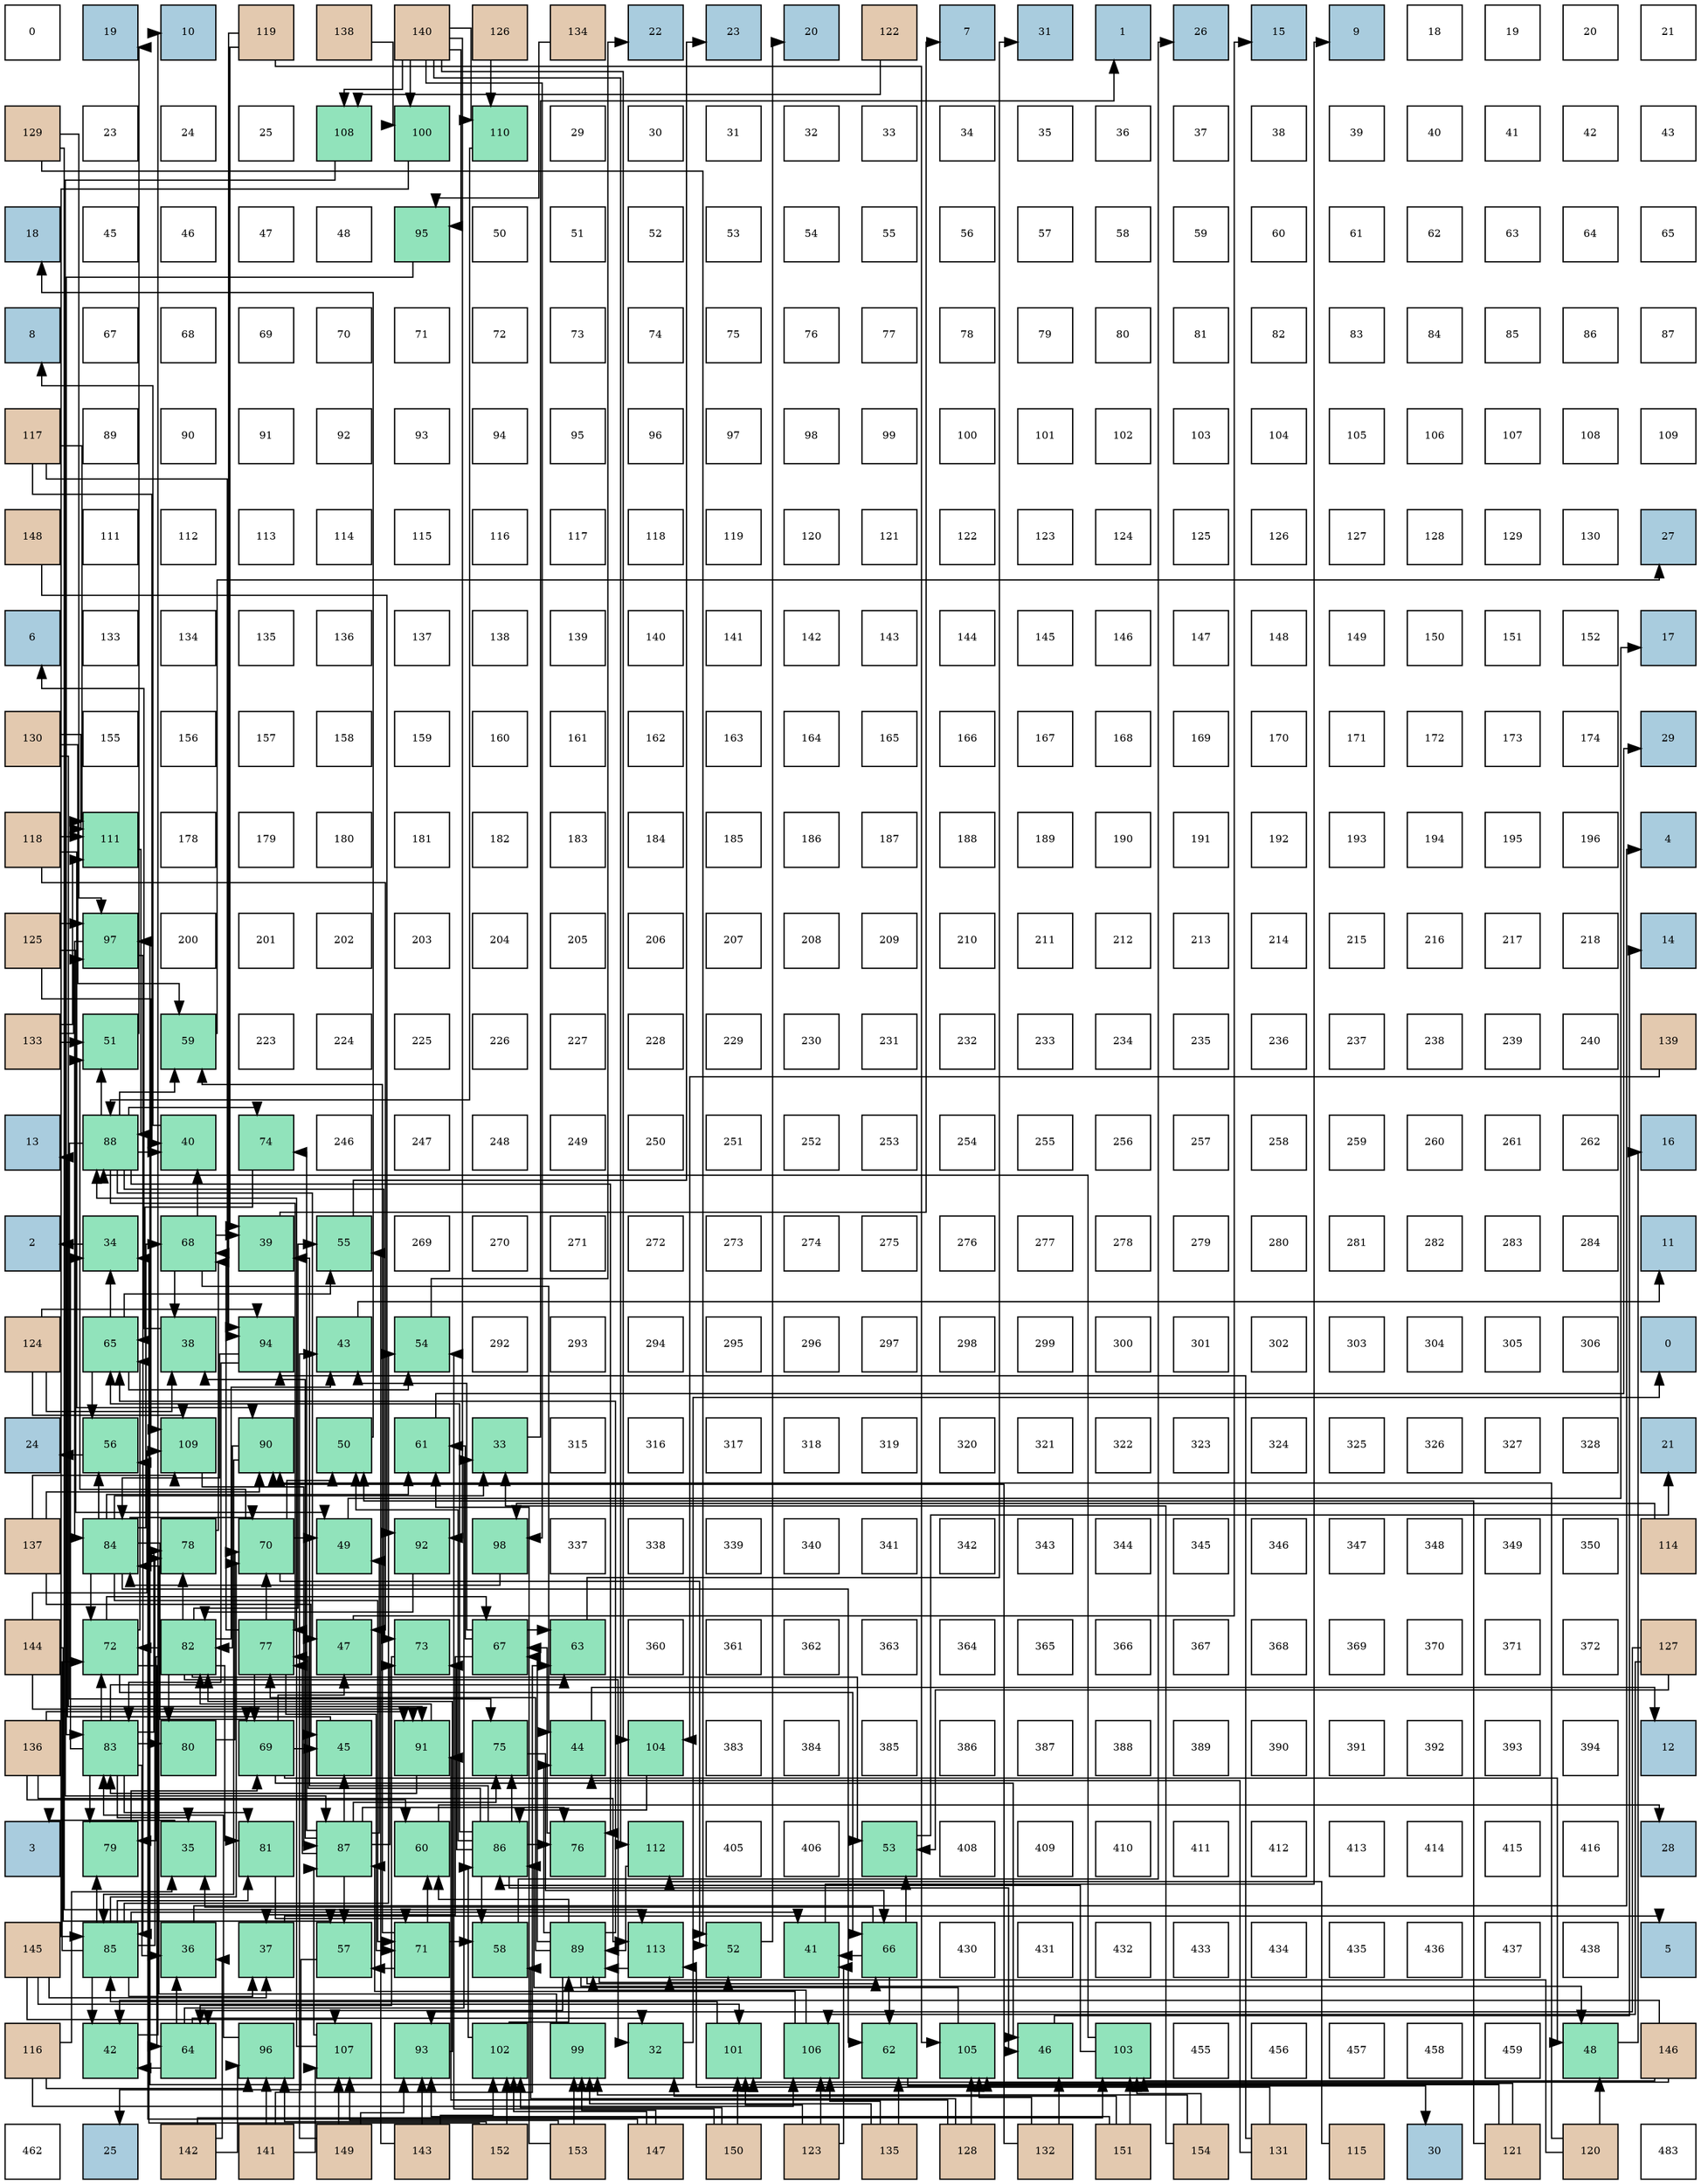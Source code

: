 digraph layout{
 rankdir=TB;
 splines=ortho;
 node [style=filled shape=square fixedsize=true width=0.6];
0[label="0", fontsize=8, fillcolor="#ffffff"];
1[label="19", fontsize=8, fillcolor="#a9ccde"];
2[label="10", fontsize=8, fillcolor="#a9ccde"];
3[label="119", fontsize=8, fillcolor="#e3c9af"];
4[label="138", fontsize=8, fillcolor="#e3c9af"];
5[label="140", fontsize=8, fillcolor="#e3c9af"];
6[label="126", fontsize=8, fillcolor="#e3c9af"];
7[label="134", fontsize=8, fillcolor="#e3c9af"];
8[label="22", fontsize=8, fillcolor="#a9ccde"];
9[label="23", fontsize=8, fillcolor="#a9ccde"];
10[label="20", fontsize=8, fillcolor="#a9ccde"];
11[label="122", fontsize=8, fillcolor="#e3c9af"];
12[label="7", fontsize=8, fillcolor="#a9ccde"];
13[label="31", fontsize=8, fillcolor="#a9ccde"];
14[label="1", fontsize=8, fillcolor="#a9ccde"];
15[label="26", fontsize=8, fillcolor="#a9ccde"];
16[label="15", fontsize=8, fillcolor="#a9ccde"];
17[label="9", fontsize=8, fillcolor="#a9ccde"];
18[label="18", fontsize=8, fillcolor="#ffffff"];
19[label="19", fontsize=8, fillcolor="#ffffff"];
20[label="20", fontsize=8, fillcolor="#ffffff"];
21[label="21", fontsize=8, fillcolor="#ffffff"];
22[label="129", fontsize=8, fillcolor="#e3c9af"];
23[label="23", fontsize=8, fillcolor="#ffffff"];
24[label="24", fontsize=8, fillcolor="#ffffff"];
25[label="25", fontsize=8, fillcolor="#ffffff"];
26[label="108", fontsize=8, fillcolor="#91e3bb"];
27[label="100", fontsize=8, fillcolor="#91e3bb"];
28[label="110", fontsize=8, fillcolor="#91e3bb"];
29[label="29", fontsize=8, fillcolor="#ffffff"];
30[label="30", fontsize=8, fillcolor="#ffffff"];
31[label="31", fontsize=8, fillcolor="#ffffff"];
32[label="32", fontsize=8, fillcolor="#ffffff"];
33[label="33", fontsize=8, fillcolor="#ffffff"];
34[label="34", fontsize=8, fillcolor="#ffffff"];
35[label="35", fontsize=8, fillcolor="#ffffff"];
36[label="36", fontsize=8, fillcolor="#ffffff"];
37[label="37", fontsize=8, fillcolor="#ffffff"];
38[label="38", fontsize=8, fillcolor="#ffffff"];
39[label="39", fontsize=8, fillcolor="#ffffff"];
40[label="40", fontsize=8, fillcolor="#ffffff"];
41[label="41", fontsize=8, fillcolor="#ffffff"];
42[label="42", fontsize=8, fillcolor="#ffffff"];
43[label="43", fontsize=8, fillcolor="#ffffff"];
44[label="18", fontsize=8, fillcolor="#a9ccde"];
45[label="45", fontsize=8, fillcolor="#ffffff"];
46[label="46", fontsize=8, fillcolor="#ffffff"];
47[label="47", fontsize=8, fillcolor="#ffffff"];
48[label="48", fontsize=8, fillcolor="#ffffff"];
49[label="95", fontsize=8, fillcolor="#91e3bb"];
50[label="50", fontsize=8, fillcolor="#ffffff"];
51[label="51", fontsize=8, fillcolor="#ffffff"];
52[label="52", fontsize=8, fillcolor="#ffffff"];
53[label="53", fontsize=8, fillcolor="#ffffff"];
54[label="54", fontsize=8, fillcolor="#ffffff"];
55[label="55", fontsize=8, fillcolor="#ffffff"];
56[label="56", fontsize=8, fillcolor="#ffffff"];
57[label="57", fontsize=8, fillcolor="#ffffff"];
58[label="58", fontsize=8, fillcolor="#ffffff"];
59[label="59", fontsize=8, fillcolor="#ffffff"];
60[label="60", fontsize=8, fillcolor="#ffffff"];
61[label="61", fontsize=8, fillcolor="#ffffff"];
62[label="62", fontsize=8, fillcolor="#ffffff"];
63[label="63", fontsize=8, fillcolor="#ffffff"];
64[label="64", fontsize=8, fillcolor="#ffffff"];
65[label="65", fontsize=8, fillcolor="#ffffff"];
66[label="8", fontsize=8, fillcolor="#a9ccde"];
67[label="67", fontsize=8, fillcolor="#ffffff"];
68[label="68", fontsize=8, fillcolor="#ffffff"];
69[label="69", fontsize=8, fillcolor="#ffffff"];
70[label="70", fontsize=8, fillcolor="#ffffff"];
71[label="71", fontsize=8, fillcolor="#ffffff"];
72[label="72", fontsize=8, fillcolor="#ffffff"];
73[label="73", fontsize=8, fillcolor="#ffffff"];
74[label="74", fontsize=8, fillcolor="#ffffff"];
75[label="75", fontsize=8, fillcolor="#ffffff"];
76[label="76", fontsize=8, fillcolor="#ffffff"];
77[label="77", fontsize=8, fillcolor="#ffffff"];
78[label="78", fontsize=8, fillcolor="#ffffff"];
79[label="79", fontsize=8, fillcolor="#ffffff"];
80[label="80", fontsize=8, fillcolor="#ffffff"];
81[label="81", fontsize=8, fillcolor="#ffffff"];
82[label="82", fontsize=8, fillcolor="#ffffff"];
83[label="83", fontsize=8, fillcolor="#ffffff"];
84[label="84", fontsize=8, fillcolor="#ffffff"];
85[label="85", fontsize=8, fillcolor="#ffffff"];
86[label="86", fontsize=8, fillcolor="#ffffff"];
87[label="87", fontsize=8, fillcolor="#ffffff"];
88[label="117", fontsize=8, fillcolor="#e3c9af"];
89[label="89", fontsize=8, fillcolor="#ffffff"];
90[label="90", fontsize=8, fillcolor="#ffffff"];
91[label="91", fontsize=8, fillcolor="#ffffff"];
92[label="92", fontsize=8, fillcolor="#ffffff"];
93[label="93", fontsize=8, fillcolor="#ffffff"];
94[label="94", fontsize=8, fillcolor="#ffffff"];
95[label="95", fontsize=8, fillcolor="#ffffff"];
96[label="96", fontsize=8, fillcolor="#ffffff"];
97[label="97", fontsize=8, fillcolor="#ffffff"];
98[label="98", fontsize=8, fillcolor="#ffffff"];
99[label="99", fontsize=8, fillcolor="#ffffff"];
100[label="100", fontsize=8, fillcolor="#ffffff"];
101[label="101", fontsize=8, fillcolor="#ffffff"];
102[label="102", fontsize=8, fillcolor="#ffffff"];
103[label="103", fontsize=8, fillcolor="#ffffff"];
104[label="104", fontsize=8, fillcolor="#ffffff"];
105[label="105", fontsize=8, fillcolor="#ffffff"];
106[label="106", fontsize=8, fillcolor="#ffffff"];
107[label="107", fontsize=8, fillcolor="#ffffff"];
108[label="108", fontsize=8, fillcolor="#ffffff"];
109[label="109", fontsize=8, fillcolor="#ffffff"];
110[label="148", fontsize=8, fillcolor="#e3c9af"];
111[label="111", fontsize=8, fillcolor="#ffffff"];
112[label="112", fontsize=8, fillcolor="#ffffff"];
113[label="113", fontsize=8, fillcolor="#ffffff"];
114[label="114", fontsize=8, fillcolor="#ffffff"];
115[label="115", fontsize=8, fillcolor="#ffffff"];
116[label="116", fontsize=8, fillcolor="#ffffff"];
117[label="117", fontsize=8, fillcolor="#ffffff"];
118[label="118", fontsize=8, fillcolor="#ffffff"];
119[label="119", fontsize=8, fillcolor="#ffffff"];
120[label="120", fontsize=8, fillcolor="#ffffff"];
121[label="121", fontsize=8, fillcolor="#ffffff"];
122[label="122", fontsize=8, fillcolor="#ffffff"];
123[label="123", fontsize=8, fillcolor="#ffffff"];
124[label="124", fontsize=8, fillcolor="#ffffff"];
125[label="125", fontsize=8, fillcolor="#ffffff"];
126[label="126", fontsize=8, fillcolor="#ffffff"];
127[label="127", fontsize=8, fillcolor="#ffffff"];
128[label="128", fontsize=8, fillcolor="#ffffff"];
129[label="129", fontsize=8, fillcolor="#ffffff"];
130[label="130", fontsize=8, fillcolor="#ffffff"];
131[label="27", fontsize=8, fillcolor="#a9ccde"];
132[label="6", fontsize=8, fillcolor="#a9ccde"];
133[label="133", fontsize=8, fillcolor="#ffffff"];
134[label="134", fontsize=8, fillcolor="#ffffff"];
135[label="135", fontsize=8, fillcolor="#ffffff"];
136[label="136", fontsize=8, fillcolor="#ffffff"];
137[label="137", fontsize=8, fillcolor="#ffffff"];
138[label="138", fontsize=8, fillcolor="#ffffff"];
139[label="139", fontsize=8, fillcolor="#ffffff"];
140[label="140", fontsize=8, fillcolor="#ffffff"];
141[label="141", fontsize=8, fillcolor="#ffffff"];
142[label="142", fontsize=8, fillcolor="#ffffff"];
143[label="143", fontsize=8, fillcolor="#ffffff"];
144[label="144", fontsize=8, fillcolor="#ffffff"];
145[label="145", fontsize=8, fillcolor="#ffffff"];
146[label="146", fontsize=8, fillcolor="#ffffff"];
147[label="147", fontsize=8, fillcolor="#ffffff"];
148[label="148", fontsize=8, fillcolor="#ffffff"];
149[label="149", fontsize=8, fillcolor="#ffffff"];
150[label="150", fontsize=8, fillcolor="#ffffff"];
151[label="151", fontsize=8, fillcolor="#ffffff"];
152[label="152", fontsize=8, fillcolor="#ffffff"];
153[label="17", fontsize=8, fillcolor="#a9ccde"];
154[label="130", fontsize=8, fillcolor="#e3c9af"];
155[label="155", fontsize=8, fillcolor="#ffffff"];
156[label="156", fontsize=8, fillcolor="#ffffff"];
157[label="157", fontsize=8, fillcolor="#ffffff"];
158[label="158", fontsize=8, fillcolor="#ffffff"];
159[label="159", fontsize=8, fillcolor="#ffffff"];
160[label="160", fontsize=8, fillcolor="#ffffff"];
161[label="161", fontsize=8, fillcolor="#ffffff"];
162[label="162", fontsize=8, fillcolor="#ffffff"];
163[label="163", fontsize=8, fillcolor="#ffffff"];
164[label="164", fontsize=8, fillcolor="#ffffff"];
165[label="165", fontsize=8, fillcolor="#ffffff"];
166[label="166", fontsize=8, fillcolor="#ffffff"];
167[label="167", fontsize=8, fillcolor="#ffffff"];
168[label="168", fontsize=8, fillcolor="#ffffff"];
169[label="169", fontsize=8, fillcolor="#ffffff"];
170[label="170", fontsize=8, fillcolor="#ffffff"];
171[label="171", fontsize=8, fillcolor="#ffffff"];
172[label="172", fontsize=8, fillcolor="#ffffff"];
173[label="173", fontsize=8, fillcolor="#ffffff"];
174[label="174", fontsize=8, fillcolor="#ffffff"];
175[label="29", fontsize=8, fillcolor="#a9ccde"];
176[label="118", fontsize=8, fillcolor="#e3c9af"];
177[label="111", fontsize=8, fillcolor="#91e3bb"];
178[label="178", fontsize=8, fillcolor="#ffffff"];
179[label="179", fontsize=8, fillcolor="#ffffff"];
180[label="180", fontsize=8, fillcolor="#ffffff"];
181[label="181", fontsize=8, fillcolor="#ffffff"];
182[label="182", fontsize=8, fillcolor="#ffffff"];
183[label="183", fontsize=8, fillcolor="#ffffff"];
184[label="184", fontsize=8, fillcolor="#ffffff"];
185[label="185", fontsize=8, fillcolor="#ffffff"];
186[label="186", fontsize=8, fillcolor="#ffffff"];
187[label="187", fontsize=8, fillcolor="#ffffff"];
188[label="188", fontsize=8, fillcolor="#ffffff"];
189[label="189", fontsize=8, fillcolor="#ffffff"];
190[label="190", fontsize=8, fillcolor="#ffffff"];
191[label="191", fontsize=8, fillcolor="#ffffff"];
192[label="192", fontsize=8, fillcolor="#ffffff"];
193[label="193", fontsize=8, fillcolor="#ffffff"];
194[label="194", fontsize=8, fillcolor="#ffffff"];
195[label="195", fontsize=8, fillcolor="#ffffff"];
196[label="196", fontsize=8, fillcolor="#ffffff"];
197[label="4", fontsize=8, fillcolor="#a9ccde"];
198[label="125", fontsize=8, fillcolor="#e3c9af"];
199[label="97", fontsize=8, fillcolor="#91e3bb"];
200[label="200", fontsize=8, fillcolor="#ffffff"];
201[label="201", fontsize=8, fillcolor="#ffffff"];
202[label="202", fontsize=8, fillcolor="#ffffff"];
203[label="203", fontsize=8, fillcolor="#ffffff"];
204[label="204", fontsize=8, fillcolor="#ffffff"];
205[label="205", fontsize=8, fillcolor="#ffffff"];
206[label="206", fontsize=8, fillcolor="#ffffff"];
207[label="207", fontsize=8, fillcolor="#ffffff"];
208[label="208", fontsize=8, fillcolor="#ffffff"];
209[label="209", fontsize=8, fillcolor="#ffffff"];
210[label="210", fontsize=8, fillcolor="#ffffff"];
211[label="211", fontsize=8, fillcolor="#ffffff"];
212[label="212", fontsize=8, fillcolor="#ffffff"];
213[label="213", fontsize=8, fillcolor="#ffffff"];
214[label="214", fontsize=8, fillcolor="#ffffff"];
215[label="215", fontsize=8, fillcolor="#ffffff"];
216[label="216", fontsize=8, fillcolor="#ffffff"];
217[label="217", fontsize=8, fillcolor="#ffffff"];
218[label="218", fontsize=8, fillcolor="#ffffff"];
219[label="14", fontsize=8, fillcolor="#a9ccde"];
220[label="133", fontsize=8, fillcolor="#e3c9af"];
221[label="51", fontsize=8, fillcolor="#91e3bb"];
222[label="59", fontsize=8, fillcolor="#91e3bb"];
223[label="223", fontsize=8, fillcolor="#ffffff"];
224[label="224", fontsize=8, fillcolor="#ffffff"];
225[label="225", fontsize=8, fillcolor="#ffffff"];
226[label="226", fontsize=8, fillcolor="#ffffff"];
227[label="227", fontsize=8, fillcolor="#ffffff"];
228[label="228", fontsize=8, fillcolor="#ffffff"];
229[label="229", fontsize=8, fillcolor="#ffffff"];
230[label="230", fontsize=8, fillcolor="#ffffff"];
231[label="231", fontsize=8, fillcolor="#ffffff"];
232[label="232", fontsize=8, fillcolor="#ffffff"];
233[label="233", fontsize=8, fillcolor="#ffffff"];
234[label="234", fontsize=8, fillcolor="#ffffff"];
235[label="235", fontsize=8, fillcolor="#ffffff"];
236[label="236", fontsize=8, fillcolor="#ffffff"];
237[label="237", fontsize=8, fillcolor="#ffffff"];
238[label="238", fontsize=8, fillcolor="#ffffff"];
239[label="239", fontsize=8, fillcolor="#ffffff"];
240[label="240", fontsize=8, fillcolor="#ffffff"];
241[label="139", fontsize=8, fillcolor="#e3c9af"];
242[label="13", fontsize=8, fillcolor="#a9ccde"];
243[label="88", fontsize=8, fillcolor="#91e3bb"];
244[label="40", fontsize=8, fillcolor="#91e3bb"];
245[label="74", fontsize=8, fillcolor="#91e3bb"];
246[label="246", fontsize=8, fillcolor="#ffffff"];
247[label="247", fontsize=8, fillcolor="#ffffff"];
248[label="248", fontsize=8, fillcolor="#ffffff"];
249[label="249", fontsize=8, fillcolor="#ffffff"];
250[label="250", fontsize=8, fillcolor="#ffffff"];
251[label="251", fontsize=8, fillcolor="#ffffff"];
252[label="252", fontsize=8, fillcolor="#ffffff"];
253[label="253", fontsize=8, fillcolor="#ffffff"];
254[label="254", fontsize=8, fillcolor="#ffffff"];
255[label="255", fontsize=8, fillcolor="#ffffff"];
256[label="256", fontsize=8, fillcolor="#ffffff"];
257[label="257", fontsize=8, fillcolor="#ffffff"];
258[label="258", fontsize=8, fillcolor="#ffffff"];
259[label="259", fontsize=8, fillcolor="#ffffff"];
260[label="260", fontsize=8, fillcolor="#ffffff"];
261[label="261", fontsize=8, fillcolor="#ffffff"];
262[label="262", fontsize=8, fillcolor="#ffffff"];
263[label="16", fontsize=8, fillcolor="#a9ccde"];
264[label="2", fontsize=8, fillcolor="#a9ccde"];
265[label="34", fontsize=8, fillcolor="#91e3bb"];
266[label="68", fontsize=8, fillcolor="#91e3bb"];
267[label="39", fontsize=8, fillcolor="#91e3bb"];
268[label="55", fontsize=8, fillcolor="#91e3bb"];
269[label="269", fontsize=8, fillcolor="#ffffff"];
270[label="270", fontsize=8, fillcolor="#ffffff"];
271[label="271", fontsize=8, fillcolor="#ffffff"];
272[label="272", fontsize=8, fillcolor="#ffffff"];
273[label="273", fontsize=8, fillcolor="#ffffff"];
274[label="274", fontsize=8, fillcolor="#ffffff"];
275[label="275", fontsize=8, fillcolor="#ffffff"];
276[label="276", fontsize=8, fillcolor="#ffffff"];
277[label="277", fontsize=8, fillcolor="#ffffff"];
278[label="278", fontsize=8, fillcolor="#ffffff"];
279[label="279", fontsize=8, fillcolor="#ffffff"];
280[label="280", fontsize=8, fillcolor="#ffffff"];
281[label="281", fontsize=8, fillcolor="#ffffff"];
282[label="282", fontsize=8, fillcolor="#ffffff"];
283[label="283", fontsize=8, fillcolor="#ffffff"];
284[label="284", fontsize=8, fillcolor="#ffffff"];
285[label="11", fontsize=8, fillcolor="#a9ccde"];
286[label="124", fontsize=8, fillcolor="#e3c9af"];
287[label="65", fontsize=8, fillcolor="#91e3bb"];
288[label="38", fontsize=8, fillcolor="#91e3bb"];
289[label="94", fontsize=8, fillcolor="#91e3bb"];
290[label="43", fontsize=8, fillcolor="#91e3bb"];
291[label="54", fontsize=8, fillcolor="#91e3bb"];
292[label="292", fontsize=8, fillcolor="#ffffff"];
293[label="293", fontsize=8, fillcolor="#ffffff"];
294[label="294", fontsize=8, fillcolor="#ffffff"];
295[label="295", fontsize=8, fillcolor="#ffffff"];
296[label="296", fontsize=8, fillcolor="#ffffff"];
297[label="297", fontsize=8, fillcolor="#ffffff"];
298[label="298", fontsize=8, fillcolor="#ffffff"];
299[label="299", fontsize=8, fillcolor="#ffffff"];
300[label="300", fontsize=8, fillcolor="#ffffff"];
301[label="301", fontsize=8, fillcolor="#ffffff"];
302[label="302", fontsize=8, fillcolor="#ffffff"];
303[label="303", fontsize=8, fillcolor="#ffffff"];
304[label="304", fontsize=8, fillcolor="#ffffff"];
305[label="305", fontsize=8, fillcolor="#ffffff"];
306[label="306", fontsize=8, fillcolor="#ffffff"];
307[label="0", fontsize=8, fillcolor="#a9ccde"];
308[label="24", fontsize=8, fillcolor="#a9ccde"];
309[label="56", fontsize=8, fillcolor="#91e3bb"];
310[label="109", fontsize=8, fillcolor="#91e3bb"];
311[label="90", fontsize=8, fillcolor="#91e3bb"];
312[label="50", fontsize=8, fillcolor="#91e3bb"];
313[label="61", fontsize=8, fillcolor="#91e3bb"];
314[label="33", fontsize=8, fillcolor="#91e3bb"];
315[label="315", fontsize=8, fillcolor="#ffffff"];
316[label="316", fontsize=8, fillcolor="#ffffff"];
317[label="317", fontsize=8, fillcolor="#ffffff"];
318[label="318", fontsize=8, fillcolor="#ffffff"];
319[label="319", fontsize=8, fillcolor="#ffffff"];
320[label="320", fontsize=8, fillcolor="#ffffff"];
321[label="321", fontsize=8, fillcolor="#ffffff"];
322[label="322", fontsize=8, fillcolor="#ffffff"];
323[label="323", fontsize=8, fillcolor="#ffffff"];
324[label="324", fontsize=8, fillcolor="#ffffff"];
325[label="325", fontsize=8, fillcolor="#ffffff"];
326[label="326", fontsize=8, fillcolor="#ffffff"];
327[label="327", fontsize=8, fillcolor="#ffffff"];
328[label="328", fontsize=8, fillcolor="#ffffff"];
329[label="21", fontsize=8, fillcolor="#a9ccde"];
330[label="137", fontsize=8, fillcolor="#e3c9af"];
331[label="84", fontsize=8, fillcolor="#91e3bb"];
332[label="78", fontsize=8, fillcolor="#91e3bb"];
333[label="70", fontsize=8, fillcolor="#91e3bb"];
334[label="49", fontsize=8, fillcolor="#91e3bb"];
335[label="92", fontsize=8, fillcolor="#91e3bb"];
336[label="98", fontsize=8, fillcolor="#91e3bb"];
337[label="337", fontsize=8, fillcolor="#ffffff"];
338[label="338", fontsize=8, fillcolor="#ffffff"];
339[label="339", fontsize=8, fillcolor="#ffffff"];
340[label="340", fontsize=8, fillcolor="#ffffff"];
341[label="341", fontsize=8, fillcolor="#ffffff"];
342[label="342", fontsize=8, fillcolor="#ffffff"];
343[label="343", fontsize=8, fillcolor="#ffffff"];
344[label="344", fontsize=8, fillcolor="#ffffff"];
345[label="345", fontsize=8, fillcolor="#ffffff"];
346[label="346", fontsize=8, fillcolor="#ffffff"];
347[label="347", fontsize=8, fillcolor="#ffffff"];
348[label="348", fontsize=8, fillcolor="#ffffff"];
349[label="349", fontsize=8, fillcolor="#ffffff"];
350[label="350", fontsize=8, fillcolor="#ffffff"];
351[label="114", fontsize=8, fillcolor="#e3c9af"];
352[label="144", fontsize=8, fillcolor="#e3c9af"];
353[label="72", fontsize=8, fillcolor="#91e3bb"];
354[label="82", fontsize=8, fillcolor="#91e3bb"];
355[label="77", fontsize=8, fillcolor="#91e3bb"];
356[label="47", fontsize=8, fillcolor="#91e3bb"];
357[label="73", fontsize=8, fillcolor="#91e3bb"];
358[label="67", fontsize=8, fillcolor="#91e3bb"];
359[label="63", fontsize=8, fillcolor="#91e3bb"];
360[label="360", fontsize=8, fillcolor="#ffffff"];
361[label="361", fontsize=8, fillcolor="#ffffff"];
362[label="362", fontsize=8, fillcolor="#ffffff"];
363[label="363", fontsize=8, fillcolor="#ffffff"];
364[label="364", fontsize=8, fillcolor="#ffffff"];
365[label="365", fontsize=8, fillcolor="#ffffff"];
366[label="366", fontsize=8, fillcolor="#ffffff"];
367[label="367", fontsize=8, fillcolor="#ffffff"];
368[label="368", fontsize=8, fillcolor="#ffffff"];
369[label="369", fontsize=8, fillcolor="#ffffff"];
370[label="370", fontsize=8, fillcolor="#ffffff"];
371[label="371", fontsize=8, fillcolor="#ffffff"];
372[label="372", fontsize=8, fillcolor="#ffffff"];
373[label="127", fontsize=8, fillcolor="#e3c9af"];
374[label="136", fontsize=8, fillcolor="#e3c9af"];
375[label="83", fontsize=8, fillcolor="#91e3bb"];
376[label="80", fontsize=8, fillcolor="#91e3bb"];
377[label="69", fontsize=8, fillcolor="#91e3bb"];
378[label="45", fontsize=8, fillcolor="#91e3bb"];
379[label="91", fontsize=8, fillcolor="#91e3bb"];
380[label="75", fontsize=8, fillcolor="#91e3bb"];
381[label="44", fontsize=8, fillcolor="#91e3bb"];
382[label="104", fontsize=8, fillcolor="#91e3bb"];
383[label="383", fontsize=8, fillcolor="#ffffff"];
384[label="384", fontsize=8, fillcolor="#ffffff"];
385[label="385", fontsize=8, fillcolor="#ffffff"];
386[label="386", fontsize=8, fillcolor="#ffffff"];
387[label="387", fontsize=8, fillcolor="#ffffff"];
388[label="388", fontsize=8, fillcolor="#ffffff"];
389[label="389", fontsize=8, fillcolor="#ffffff"];
390[label="390", fontsize=8, fillcolor="#ffffff"];
391[label="391", fontsize=8, fillcolor="#ffffff"];
392[label="392", fontsize=8, fillcolor="#ffffff"];
393[label="393", fontsize=8, fillcolor="#ffffff"];
394[label="394", fontsize=8, fillcolor="#ffffff"];
395[label="12", fontsize=8, fillcolor="#a9ccde"];
396[label="3", fontsize=8, fillcolor="#a9ccde"];
397[label="79", fontsize=8, fillcolor="#91e3bb"];
398[label="35", fontsize=8, fillcolor="#91e3bb"];
399[label="81", fontsize=8, fillcolor="#91e3bb"];
400[label="87", fontsize=8, fillcolor="#91e3bb"];
401[label="60", fontsize=8, fillcolor="#91e3bb"];
402[label="86", fontsize=8, fillcolor="#91e3bb"];
403[label="76", fontsize=8, fillcolor="#91e3bb"];
404[label="112", fontsize=8, fillcolor="#91e3bb"];
405[label="405", fontsize=8, fillcolor="#ffffff"];
406[label="406", fontsize=8, fillcolor="#ffffff"];
407[label="53", fontsize=8, fillcolor="#91e3bb"];
408[label="408", fontsize=8, fillcolor="#ffffff"];
409[label="409", fontsize=8, fillcolor="#ffffff"];
410[label="410", fontsize=8, fillcolor="#ffffff"];
411[label="411", fontsize=8, fillcolor="#ffffff"];
412[label="412", fontsize=8, fillcolor="#ffffff"];
413[label="413", fontsize=8, fillcolor="#ffffff"];
414[label="414", fontsize=8, fillcolor="#ffffff"];
415[label="415", fontsize=8, fillcolor="#ffffff"];
416[label="416", fontsize=8, fillcolor="#ffffff"];
417[label="28", fontsize=8, fillcolor="#a9ccde"];
418[label="145", fontsize=8, fillcolor="#e3c9af"];
419[label="85", fontsize=8, fillcolor="#91e3bb"];
420[label="36", fontsize=8, fillcolor="#91e3bb"];
421[label="37", fontsize=8, fillcolor="#91e3bb"];
422[label="57", fontsize=8, fillcolor="#91e3bb"];
423[label="71", fontsize=8, fillcolor="#91e3bb"];
424[label="58", fontsize=8, fillcolor="#91e3bb"];
425[label="89", fontsize=8, fillcolor="#91e3bb"];
426[label="113", fontsize=8, fillcolor="#91e3bb"];
427[label="52", fontsize=8, fillcolor="#91e3bb"];
428[label="41", fontsize=8, fillcolor="#91e3bb"];
429[label="66", fontsize=8, fillcolor="#91e3bb"];
430[label="430", fontsize=8, fillcolor="#ffffff"];
431[label="431", fontsize=8, fillcolor="#ffffff"];
432[label="432", fontsize=8, fillcolor="#ffffff"];
433[label="433", fontsize=8, fillcolor="#ffffff"];
434[label="434", fontsize=8, fillcolor="#ffffff"];
435[label="435", fontsize=8, fillcolor="#ffffff"];
436[label="436", fontsize=8, fillcolor="#ffffff"];
437[label="437", fontsize=8, fillcolor="#ffffff"];
438[label="438", fontsize=8, fillcolor="#ffffff"];
439[label="5", fontsize=8, fillcolor="#a9ccde"];
440[label="116", fontsize=8, fillcolor="#e3c9af"];
441[label="42", fontsize=8, fillcolor="#91e3bb"];
442[label="64", fontsize=8, fillcolor="#91e3bb"];
443[label="96", fontsize=8, fillcolor="#91e3bb"];
444[label="107", fontsize=8, fillcolor="#91e3bb"];
445[label="93", fontsize=8, fillcolor="#91e3bb"];
446[label="102", fontsize=8, fillcolor="#91e3bb"];
447[label="99", fontsize=8, fillcolor="#91e3bb"];
448[label="32", fontsize=8, fillcolor="#91e3bb"];
449[label="101", fontsize=8, fillcolor="#91e3bb"];
450[label="106", fontsize=8, fillcolor="#91e3bb"];
451[label="62", fontsize=8, fillcolor="#91e3bb"];
452[label="105", fontsize=8, fillcolor="#91e3bb"];
453[label="46", fontsize=8, fillcolor="#91e3bb"];
454[label="103", fontsize=8, fillcolor="#91e3bb"];
455[label="455", fontsize=8, fillcolor="#ffffff"];
456[label="456", fontsize=8, fillcolor="#ffffff"];
457[label="457", fontsize=8, fillcolor="#ffffff"];
458[label="458", fontsize=8, fillcolor="#ffffff"];
459[label="459", fontsize=8, fillcolor="#ffffff"];
460[label="48", fontsize=8, fillcolor="#91e3bb"];
461[label="146", fontsize=8, fillcolor="#e3c9af"];
462[label="462", fontsize=8, fillcolor="#ffffff"];
463[label="25", fontsize=8, fillcolor="#a9ccde"];
464[label="142", fontsize=8, fillcolor="#e3c9af"];
465[label="141", fontsize=8, fillcolor="#e3c9af"];
466[label="149", fontsize=8, fillcolor="#e3c9af"];
467[label="143", fontsize=8, fillcolor="#e3c9af"];
468[label="152", fontsize=8, fillcolor="#e3c9af"];
469[label="153", fontsize=8, fillcolor="#e3c9af"];
470[label="147", fontsize=8, fillcolor="#e3c9af"];
471[label="150", fontsize=8, fillcolor="#e3c9af"];
472[label="123", fontsize=8, fillcolor="#e3c9af"];
473[label="135", fontsize=8, fillcolor="#e3c9af"];
474[label="128", fontsize=8, fillcolor="#e3c9af"];
475[label="132", fontsize=8, fillcolor="#e3c9af"];
476[label="151", fontsize=8, fillcolor="#e3c9af"];
477[label="154", fontsize=8, fillcolor="#e3c9af"];
478[label="131", fontsize=8, fillcolor="#e3c9af"];
479[label="115", fontsize=8, fillcolor="#e3c9af"];
480[label="30", fontsize=8, fillcolor="#a9ccde"];
481[label="121", fontsize=8, fillcolor="#e3c9af"];
482[label="120", fontsize=8, fillcolor="#e3c9af"];
483[label="483", fontsize=8, fillcolor="#ffffff"];
edge [constraint=false, style=vis];448 -> 307;
314 -> 14;
265 -> 264;
398 -> 396;
420 -> 197;
421 -> 439;
288 -> 132;
267 -> 12;
244 -> 66;
428 -> 17;
441 -> 2;
290 -> 285;
381 -> 395;
378 -> 242;
453 -> 219;
356 -> 16;
460 -> 263;
334 -> 153;
312 -> 44;
221 -> 1;
427 -> 10;
407 -> 329;
291 -> 8;
268 -> 9;
309 -> 308;
422 -> 463;
424 -> 15;
222 -> 131;
401 -> 417;
313 -> 175;
451 -> 480;
359 -> 13;
442 -> 448;
442 -> 314;
442 -> 420;
442 -> 441;
287 -> 265;
287 -> 291;
287 -> 268;
287 -> 309;
429 -> 398;
429 -> 428;
429 -> 407;
429 -> 451;
358 -> 421;
358 -> 290;
358 -> 313;
358 -> 359;
266 -> 288;
266 -> 267;
266 -> 244;
266 -> 381;
377 -> 378;
377 -> 453;
377 -> 356;
377 -> 460;
333 -> 334;
333 -> 312;
333 -> 221;
333 -> 427;
423 -> 422;
423 -> 424;
423 -> 222;
423 -> 401;
353 -> 442;
353 -> 287;
353 -> 429;
353 -> 358;
357 -> 442;
245 -> 287;
380 -> 429;
403 -> 358;
355 -> 266;
355 -> 377;
355 -> 333;
355 -> 423;
332 -> 266;
397 -> 377;
376 -> 333;
399 -> 423;
354 -> 448;
354 -> 290;
354 -> 407;
354 -> 268;
354 -> 353;
354 -> 332;
354 -> 397;
354 -> 376;
354 -> 399;
375 -> 265;
375 -> 398;
375 -> 420;
375 -> 359;
375 -> 353;
375 -> 332;
375 -> 397;
375 -> 376;
375 -> 399;
331 -> 314;
331 -> 309;
331 -> 313;
331 -> 451;
331 -> 266;
331 -> 377;
331 -> 333;
331 -> 423;
331 -> 353;
419 -> 421;
419 -> 428;
419 -> 441;
419 -> 291;
419 -> 333;
419 -> 353;
419 -> 332;
419 -> 397;
419 -> 399;
402 -> 267;
402 -> 453;
402 -> 312;
402 -> 424;
402 -> 287;
402 -> 357;
402 -> 380;
402 -> 403;
402 -> 355;
400 -> 288;
400 -> 378;
400 -> 334;
400 -> 422;
400 -> 357;
400 -> 245;
400 -> 380;
400 -> 403;
400 -> 355;
243 -> 244;
243 -> 356;
243 -> 221;
243 -> 222;
243 -> 357;
243 -> 245;
243 -> 380;
243 -> 403;
243 -> 355;
425 -> 381;
425 -> 460;
425 -> 427;
425 -> 401;
425 -> 442;
425 -> 287;
425 -> 429;
425 -> 358;
425 -> 355;
311 -> 354;
311 -> 419;
379 -> 354;
379 -> 375;
335 -> 354;
445 -> 354;
289 -> 375;
289 -> 331;
49 -> 375;
443 -> 375;
199 -> 331;
199 -> 419;
336 -> 331;
447 -> 331;
27 -> 419;
449 -> 419;
446 -> 402;
446 -> 425;
454 -> 402;
454 -> 243;
382 -> 402;
452 -> 402;
450 -> 400;
450 -> 425;
444 -> 400;
444 -> 243;
26 -> 400;
310 -> 400;
28 -> 243;
177 -> 243;
404 -> 425;
426 -> 425;
351 -> 336;
479 -> 404;
440 -> 398;
440 -> 443;
440 -> 450;
88 -> 244;
88 -> 289;
88 -> 177;
176 -> 356;
176 -> 311;
176 -> 177;
3 -> 267;
3 -> 289;
3 -> 452;
482 -> 460;
482 -> 311;
482 -> 426;
481 -> 312;
481 -> 199;
481 -> 452;
11 -> 26;
472 -> 428;
472 -> 449;
472 -> 450;
286 -> 288;
286 -> 289;
286 -> 310;
198 -> 334;
198 -> 199;
198 -> 310;
6 -> 28;
373 -> 407;
373 -> 445;
373 -> 450;
474 -> 424;
474 -> 379;
474 -> 452;
22 -> 427;
22 -> 199;
22 -> 426;
154 -> 222;
154 -> 379;
154 -> 177;
478 -> 381;
478 -> 289;
478 -> 426;
475 -> 453;
475 -> 311;
475 -> 452;
220 -> 221;
220 -> 199;
220 -> 177;
7 -> 49;
473 -> 451;
473 -> 447;
473 -> 450;
374 -> 401;
374 -> 379;
374 -> 426;
330 -> 378;
330 -> 311;
330 -> 310;
4 -> 27;
241 -> 382;
5 -> 335;
5 -> 49;
5 -> 336;
5 -> 27;
5 -> 382;
5 -> 26;
5 -> 28;
5 -> 404;
465 -> 359;
465 -> 443;
465 -> 444;
464 -> 420;
464 -> 443;
464 -> 454;
467 -> 268;
467 -> 445;
467 -> 446;
352 -> 422;
352 -> 379;
352 -> 310;
418 -> 421;
418 -> 449;
418 -> 444;
461 -> 441;
461 -> 449;
461 -> 454;
470 -> 309;
470 -> 447;
470 -> 446;
110 -> 335;
466 -> 290;
466 -> 445;
466 -> 444;
471 -> 291;
471 -> 449;
471 -> 446;
476 -> 448;
476 -> 445;
476 -> 454;
468 -> 265;
468 -> 443;
468 -> 446;
469 -> 313;
469 -> 447;
469 -> 444;
477 -> 314;
477 -> 447;
477 -> 454;
edge [constraint=true, style=invis];
0 -> 22 -> 44 -> 66 -> 88 -> 110 -> 132 -> 154 -> 176 -> 198 -> 220 -> 242 -> 264 -> 286 -> 308 -> 330 -> 352 -> 374 -> 396 -> 418 -> 440 -> 462;
1 -> 23 -> 45 -> 67 -> 89 -> 111 -> 133 -> 155 -> 177 -> 199 -> 221 -> 243 -> 265 -> 287 -> 309 -> 331 -> 353 -> 375 -> 397 -> 419 -> 441 -> 463;
2 -> 24 -> 46 -> 68 -> 90 -> 112 -> 134 -> 156 -> 178 -> 200 -> 222 -> 244 -> 266 -> 288 -> 310 -> 332 -> 354 -> 376 -> 398 -> 420 -> 442 -> 464;
3 -> 25 -> 47 -> 69 -> 91 -> 113 -> 135 -> 157 -> 179 -> 201 -> 223 -> 245 -> 267 -> 289 -> 311 -> 333 -> 355 -> 377 -> 399 -> 421 -> 443 -> 465;
4 -> 26 -> 48 -> 70 -> 92 -> 114 -> 136 -> 158 -> 180 -> 202 -> 224 -> 246 -> 268 -> 290 -> 312 -> 334 -> 356 -> 378 -> 400 -> 422 -> 444 -> 466;
5 -> 27 -> 49 -> 71 -> 93 -> 115 -> 137 -> 159 -> 181 -> 203 -> 225 -> 247 -> 269 -> 291 -> 313 -> 335 -> 357 -> 379 -> 401 -> 423 -> 445 -> 467;
6 -> 28 -> 50 -> 72 -> 94 -> 116 -> 138 -> 160 -> 182 -> 204 -> 226 -> 248 -> 270 -> 292 -> 314 -> 336 -> 358 -> 380 -> 402 -> 424 -> 446 -> 468;
7 -> 29 -> 51 -> 73 -> 95 -> 117 -> 139 -> 161 -> 183 -> 205 -> 227 -> 249 -> 271 -> 293 -> 315 -> 337 -> 359 -> 381 -> 403 -> 425 -> 447 -> 469;
8 -> 30 -> 52 -> 74 -> 96 -> 118 -> 140 -> 162 -> 184 -> 206 -> 228 -> 250 -> 272 -> 294 -> 316 -> 338 -> 360 -> 382 -> 404 -> 426 -> 448 -> 470;
9 -> 31 -> 53 -> 75 -> 97 -> 119 -> 141 -> 163 -> 185 -> 207 -> 229 -> 251 -> 273 -> 295 -> 317 -> 339 -> 361 -> 383 -> 405 -> 427 -> 449 -> 471;
10 -> 32 -> 54 -> 76 -> 98 -> 120 -> 142 -> 164 -> 186 -> 208 -> 230 -> 252 -> 274 -> 296 -> 318 -> 340 -> 362 -> 384 -> 406 -> 428 -> 450 -> 472;
11 -> 33 -> 55 -> 77 -> 99 -> 121 -> 143 -> 165 -> 187 -> 209 -> 231 -> 253 -> 275 -> 297 -> 319 -> 341 -> 363 -> 385 -> 407 -> 429 -> 451 -> 473;
12 -> 34 -> 56 -> 78 -> 100 -> 122 -> 144 -> 166 -> 188 -> 210 -> 232 -> 254 -> 276 -> 298 -> 320 -> 342 -> 364 -> 386 -> 408 -> 430 -> 452 -> 474;
13 -> 35 -> 57 -> 79 -> 101 -> 123 -> 145 -> 167 -> 189 -> 211 -> 233 -> 255 -> 277 -> 299 -> 321 -> 343 -> 365 -> 387 -> 409 -> 431 -> 453 -> 475;
14 -> 36 -> 58 -> 80 -> 102 -> 124 -> 146 -> 168 -> 190 -> 212 -> 234 -> 256 -> 278 -> 300 -> 322 -> 344 -> 366 -> 388 -> 410 -> 432 -> 454 -> 476;
15 -> 37 -> 59 -> 81 -> 103 -> 125 -> 147 -> 169 -> 191 -> 213 -> 235 -> 257 -> 279 -> 301 -> 323 -> 345 -> 367 -> 389 -> 411 -> 433 -> 455 -> 477;
16 -> 38 -> 60 -> 82 -> 104 -> 126 -> 148 -> 170 -> 192 -> 214 -> 236 -> 258 -> 280 -> 302 -> 324 -> 346 -> 368 -> 390 -> 412 -> 434 -> 456 -> 478;
17 -> 39 -> 61 -> 83 -> 105 -> 127 -> 149 -> 171 -> 193 -> 215 -> 237 -> 259 -> 281 -> 303 -> 325 -> 347 -> 369 -> 391 -> 413 -> 435 -> 457 -> 479;
18 -> 40 -> 62 -> 84 -> 106 -> 128 -> 150 -> 172 -> 194 -> 216 -> 238 -> 260 -> 282 -> 304 -> 326 -> 348 -> 370 -> 392 -> 414 -> 436 -> 458 -> 480;
19 -> 41 -> 63 -> 85 -> 107 -> 129 -> 151 -> 173 -> 195 -> 217 -> 239 -> 261 -> 283 -> 305 -> 327 -> 349 -> 371 -> 393 -> 415 -> 437 -> 459 -> 481;
20 -> 42 -> 64 -> 86 -> 108 -> 130 -> 152 -> 174 -> 196 -> 218 -> 240 -> 262 -> 284 -> 306 -> 328 -> 350 -> 372 -> 394 -> 416 -> 438 -> 460 -> 482;
21 -> 43 -> 65 -> 87 -> 109 -> 131 -> 153 -> 175 -> 197 -> 219 -> 241 -> 263 -> 285 -> 307 -> 329 -> 351 -> 373 -> 395 -> 417 -> 439 -> 461 -> 483;
rank = same {0 -> 1 -> 2 -> 3 -> 4 -> 5 -> 6 -> 7 -> 8 -> 9 -> 10 -> 11 -> 12 -> 13 -> 14 -> 15 -> 16 -> 17 -> 18 -> 19 -> 20 -> 21};
rank = same {22 -> 23 -> 24 -> 25 -> 26 -> 27 -> 28 -> 29 -> 30 -> 31 -> 32 -> 33 -> 34 -> 35 -> 36 -> 37 -> 38 -> 39 -> 40 -> 41 -> 42 -> 43};
rank = same {44 -> 45 -> 46 -> 47 -> 48 -> 49 -> 50 -> 51 -> 52 -> 53 -> 54 -> 55 -> 56 -> 57 -> 58 -> 59 -> 60 -> 61 -> 62 -> 63 -> 64 -> 65};
rank = same {66 -> 67 -> 68 -> 69 -> 70 -> 71 -> 72 -> 73 -> 74 -> 75 -> 76 -> 77 -> 78 -> 79 -> 80 -> 81 -> 82 -> 83 -> 84 -> 85 -> 86 -> 87};
rank = same {88 -> 89 -> 90 -> 91 -> 92 -> 93 -> 94 -> 95 -> 96 -> 97 -> 98 -> 99 -> 100 -> 101 -> 102 -> 103 -> 104 -> 105 -> 106 -> 107 -> 108 -> 109};
rank = same {110 -> 111 -> 112 -> 113 -> 114 -> 115 -> 116 -> 117 -> 118 -> 119 -> 120 -> 121 -> 122 -> 123 -> 124 -> 125 -> 126 -> 127 -> 128 -> 129 -> 130 -> 131};
rank = same {132 -> 133 -> 134 -> 135 -> 136 -> 137 -> 138 -> 139 -> 140 -> 141 -> 142 -> 143 -> 144 -> 145 -> 146 -> 147 -> 148 -> 149 -> 150 -> 151 -> 152 -> 153};
rank = same {154 -> 155 -> 156 -> 157 -> 158 -> 159 -> 160 -> 161 -> 162 -> 163 -> 164 -> 165 -> 166 -> 167 -> 168 -> 169 -> 170 -> 171 -> 172 -> 173 -> 174 -> 175};
rank = same {176 -> 177 -> 178 -> 179 -> 180 -> 181 -> 182 -> 183 -> 184 -> 185 -> 186 -> 187 -> 188 -> 189 -> 190 -> 191 -> 192 -> 193 -> 194 -> 195 -> 196 -> 197};
rank = same {198 -> 199 -> 200 -> 201 -> 202 -> 203 -> 204 -> 205 -> 206 -> 207 -> 208 -> 209 -> 210 -> 211 -> 212 -> 213 -> 214 -> 215 -> 216 -> 217 -> 218 -> 219};
rank = same {220 -> 221 -> 222 -> 223 -> 224 -> 225 -> 226 -> 227 -> 228 -> 229 -> 230 -> 231 -> 232 -> 233 -> 234 -> 235 -> 236 -> 237 -> 238 -> 239 -> 240 -> 241};
rank = same {242 -> 243 -> 244 -> 245 -> 246 -> 247 -> 248 -> 249 -> 250 -> 251 -> 252 -> 253 -> 254 -> 255 -> 256 -> 257 -> 258 -> 259 -> 260 -> 261 -> 262 -> 263};
rank = same {264 -> 265 -> 266 -> 267 -> 268 -> 269 -> 270 -> 271 -> 272 -> 273 -> 274 -> 275 -> 276 -> 277 -> 278 -> 279 -> 280 -> 281 -> 282 -> 283 -> 284 -> 285};
rank = same {286 -> 287 -> 288 -> 289 -> 290 -> 291 -> 292 -> 293 -> 294 -> 295 -> 296 -> 297 -> 298 -> 299 -> 300 -> 301 -> 302 -> 303 -> 304 -> 305 -> 306 -> 307};
rank = same {308 -> 309 -> 310 -> 311 -> 312 -> 313 -> 314 -> 315 -> 316 -> 317 -> 318 -> 319 -> 320 -> 321 -> 322 -> 323 -> 324 -> 325 -> 326 -> 327 -> 328 -> 329};
rank = same {330 -> 331 -> 332 -> 333 -> 334 -> 335 -> 336 -> 337 -> 338 -> 339 -> 340 -> 341 -> 342 -> 343 -> 344 -> 345 -> 346 -> 347 -> 348 -> 349 -> 350 -> 351};
rank = same {352 -> 353 -> 354 -> 355 -> 356 -> 357 -> 358 -> 359 -> 360 -> 361 -> 362 -> 363 -> 364 -> 365 -> 366 -> 367 -> 368 -> 369 -> 370 -> 371 -> 372 -> 373};
rank = same {374 -> 375 -> 376 -> 377 -> 378 -> 379 -> 380 -> 381 -> 382 -> 383 -> 384 -> 385 -> 386 -> 387 -> 388 -> 389 -> 390 -> 391 -> 392 -> 393 -> 394 -> 395};
rank = same {396 -> 397 -> 398 -> 399 -> 400 -> 401 -> 402 -> 403 -> 404 -> 405 -> 406 -> 407 -> 408 -> 409 -> 410 -> 411 -> 412 -> 413 -> 414 -> 415 -> 416 -> 417};
rank = same {418 -> 419 -> 420 -> 421 -> 422 -> 423 -> 424 -> 425 -> 426 -> 427 -> 428 -> 429 -> 430 -> 431 -> 432 -> 433 -> 434 -> 435 -> 436 -> 437 -> 438 -> 439};
rank = same {440 -> 441 -> 442 -> 443 -> 444 -> 445 -> 446 -> 447 -> 448 -> 449 -> 450 -> 451 -> 452 -> 453 -> 454 -> 455 -> 456 -> 457 -> 458 -> 459 -> 460 -> 461};
rank = same {462 -> 463 -> 464 -> 465 -> 466 -> 467 -> 468 -> 469 -> 470 -> 471 -> 472 -> 473 -> 474 -> 475 -> 476 -> 477 -> 478 -> 479 -> 480 -> 481 -> 482 -> 483};
}